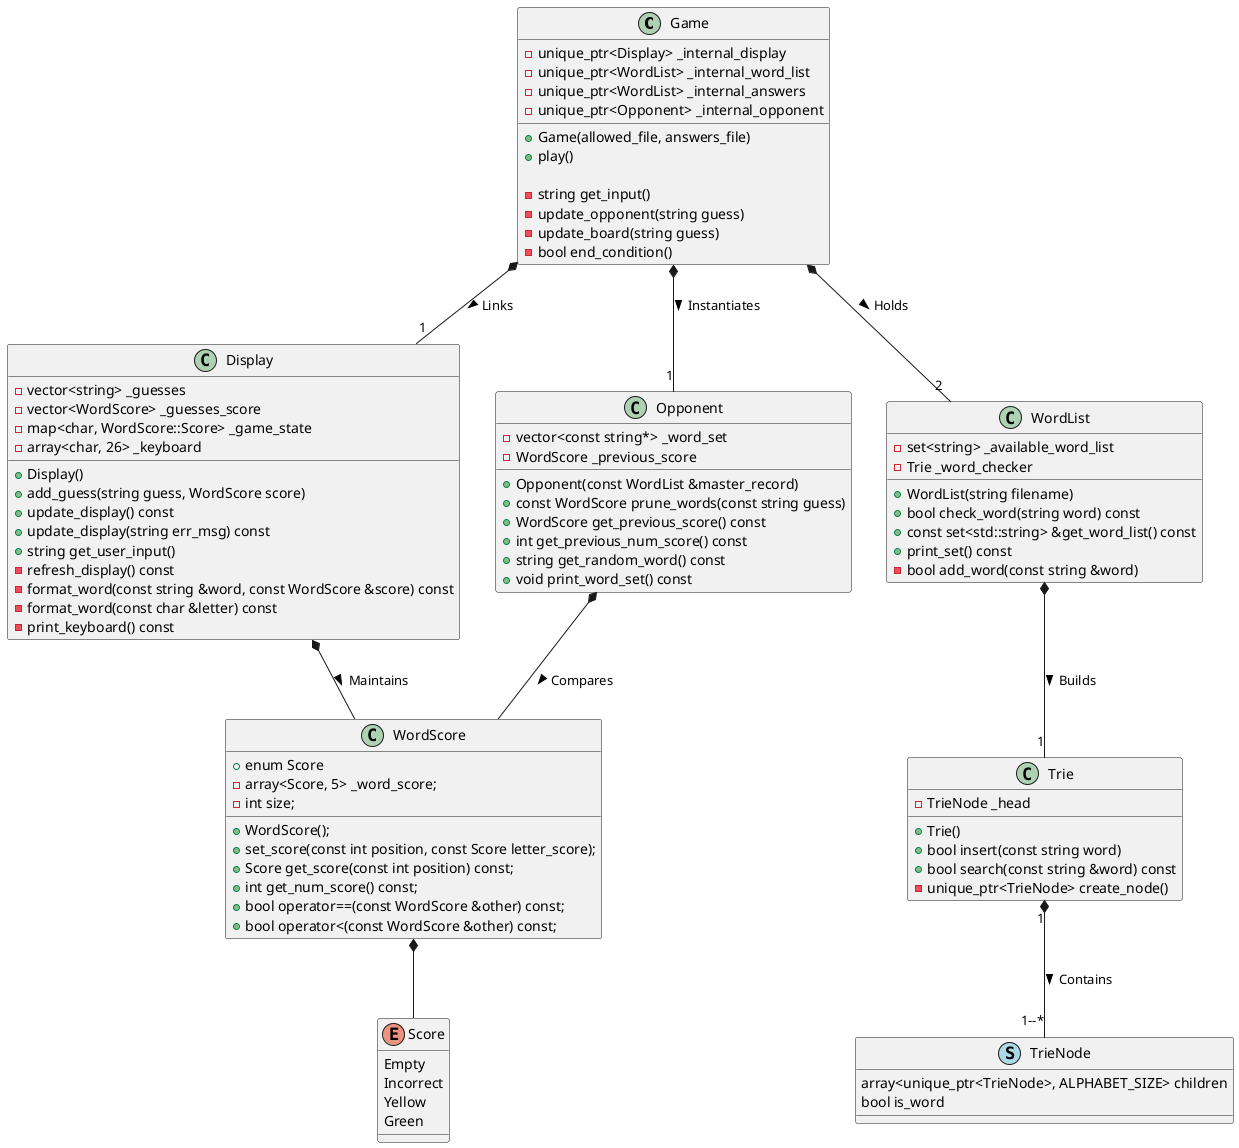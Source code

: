 @startuml Adversarial_Wordle

class Game
{
    + Game(allowed_file, answers_file)
    + play()

    - string get_input()
    - update_opponent(string guess)
    - update_board(string guess)
    - bool end_condition()

    - unique_ptr<Display> _internal_display
    - unique_ptr<WordList> _internal_word_list
    - unique_ptr<WordList> _internal_answers
    - unique_ptr<Opponent> _internal_opponent
}

class Display
{
    + Display()
    + add_guess(string guess, WordScore score)
    + update_display() const
    + update_display(string err_msg) const
    + string get_user_input()
    - refresh_display() const
    - format_word(const string &word, const WordScore &score) const
    - format_word(const char &letter) const
    - print_keyboard() const
    - vector<string> _guesses
    - vector<WordScore> _guesses_score
    - map<char, WordScore::Score> _game_state
    - array<char, 26> _keyboard 
}

class WordList
{
    + WordList(string filename)
    + bool check_word(string word) const
    + const set<std::string> &get_word_list() const
    + print_set() const
    - bool add_word(const string &word)
    - set<string> _available_word_list
    - Trie _word_checker 
}

class Opponent
{
    + Opponent(const WordList &master_record)
    + const WordScore prune_words(const string guess)
    + WordScore get_previous_score() const
    + int get_previous_num_score() const
    + string get_random_word() const
    + void print_word_set() const
    - vector<const string*> _word_set
    - WordScore _previous_score
}

class Trie
{
    + Trie()
    + bool insert(const string word)
    + bool search(const string &word) const
    - unique_ptr<TrieNode> create_node()
    - TrieNode _head
}

class TrieNode <<S, LightBlue>>
{
    array<unique_ptr<TrieNode>, ALPHABET_SIZE> children
    bool is_word
}

class WordScore
{
    + enum Score
    + WordScore();
    + set_score(const int position, const Score letter_score);
    + Score get_score(const int position) const;
    + int get_num_score() const;
    + bool operator==(const WordScore &other) const;
    + bool operator<(const WordScore &other) const;
    - array<Score, 5> _word_score;
    - int size;
}

enum Score
{
    Empty
    Incorrect
    Yellow
    Green
}

Game *-- "2" WordList : Holds >
Game *-- "1" Opponent : Instantiates >
Game *-- "1" Display : Links >

WordList *-- "1" Trie : Builds >
Trie "1" *-- "1--*" TrieNode : Contains >

Display *-- WordScore : Maintains >
Opponent *-- WordScore : Compares >

WordScore *-- Score

@enduml